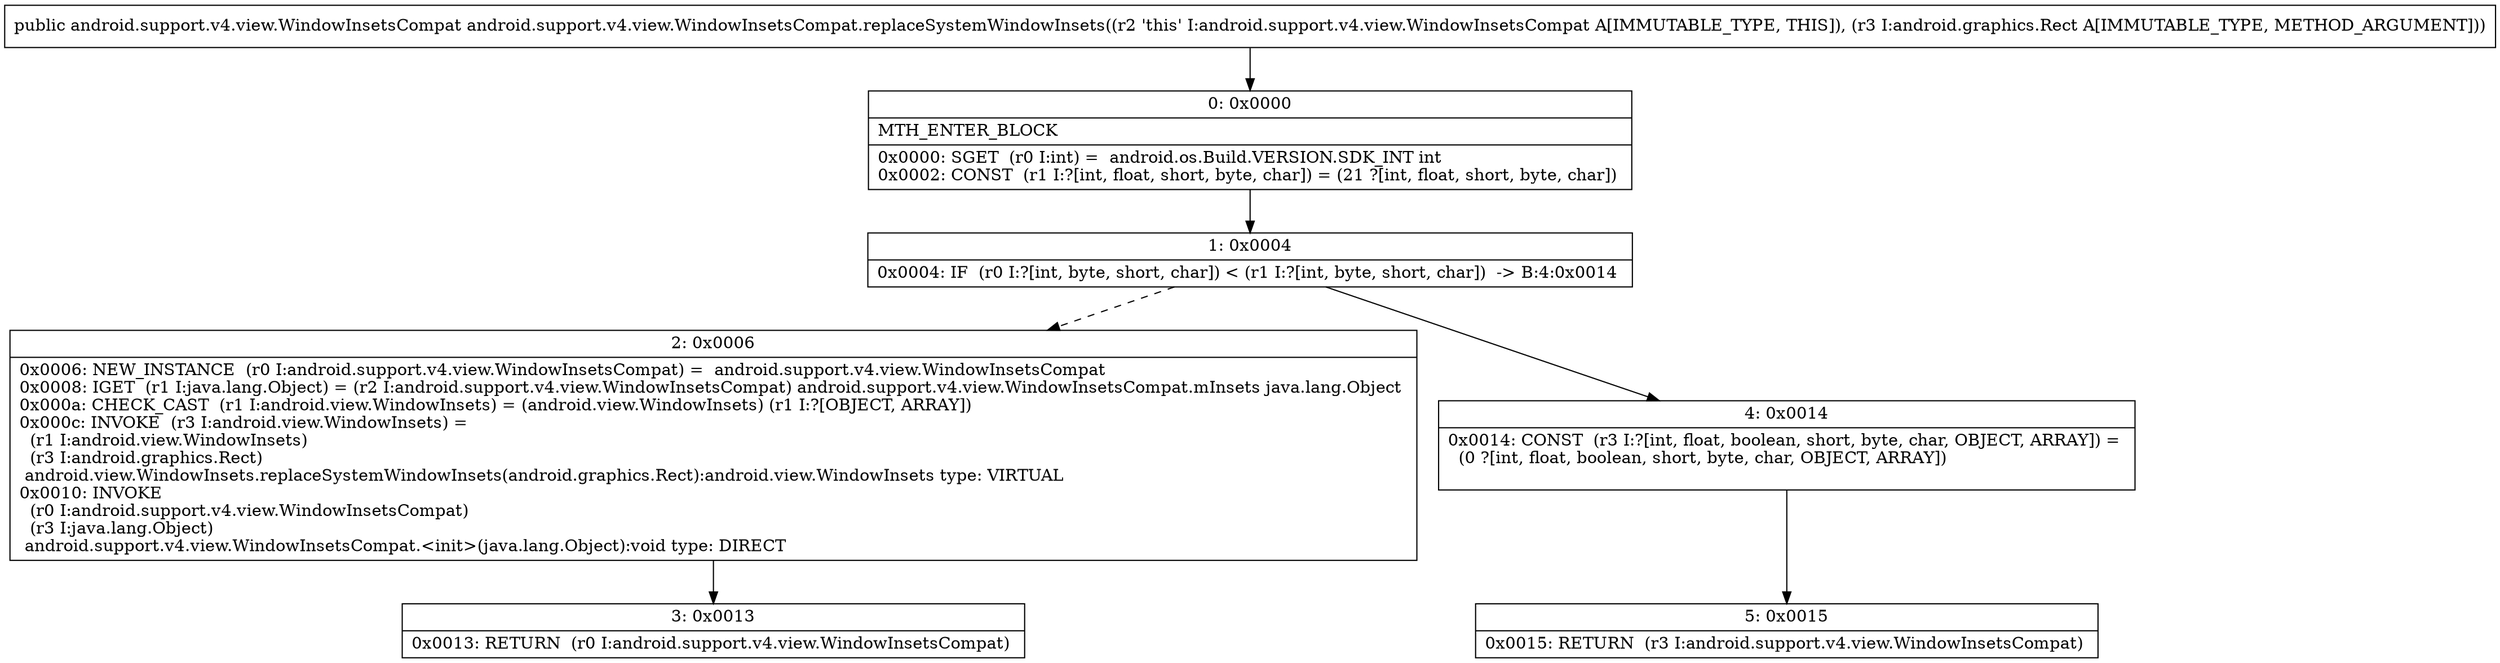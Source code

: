 digraph "CFG forandroid.support.v4.view.WindowInsetsCompat.replaceSystemWindowInsets(Landroid\/graphics\/Rect;)Landroid\/support\/v4\/view\/WindowInsetsCompat;" {
Node_0 [shape=record,label="{0\:\ 0x0000|MTH_ENTER_BLOCK\l|0x0000: SGET  (r0 I:int) =  android.os.Build.VERSION.SDK_INT int \l0x0002: CONST  (r1 I:?[int, float, short, byte, char]) = (21 ?[int, float, short, byte, char]) \l}"];
Node_1 [shape=record,label="{1\:\ 0x0004|0x0004: IF  (r0 I:?[int, byte, short, char]) \< (r1 I:?[int, byte, short, char])  \-\> B:4:0x0014 \l}"];
Node_2 [shape=record,label="{2\:\ 0x0006|0x0006: NEW_INSTANCE  (r0 I:android.support.v4.view.WindowInsetsCompat) =  android.support.v4.view.WindowInsetsCompat \l0x0008: IGET  (r1 I:java.lang.Object) = (r2 I:android.support.v4.view.WindowInsetsCompat) android.support.v4.view.WindowInsetsCompat.mInsets java.lang.Object \l0x000a: CHECK_CAST  (r1 I:android.view.WindowInsets) = (android.view.WindowInsets) (r1 I:?[OBJECT, ARRAY]) \l0x000c: INVOKE  (r3 I:android.view.WindowInsets) = \l  (r1 I:android.view.WindowInsets)\l  (r3 I:android.graphics.Rect)\l android.view.WindowInsets.replaceSystemWindowInsets(android.graphics.Rect):android.view.WindowInsets type: VIRTUAL \l0x0010: INVOKE  \l  (r0 I:android.support.v4.view.WindowInsetsCompat)\l  (r3 I:java.lang.Object)\l android.support.v4.view.WindowInsetsCompat.\<init\>(java.lang.Object):void type: DIRECT \l}"];
Node_3 [shape=record,label="{3\:\ 0x0013|0x0013: RETURN  (r0 I:android.support.v4.view.WindowInsetsCompat) \l}"];
Node_4 [shape=record,label="{4\:\ 0x0014|0x0014: CONST  (r3 I:?[int, float, boolean, short, byte, char, OBJECT, ARRAY]) = \l  (0 ?[int, float, boolean, short, byte, char, OBJECT, ARRAY])\l \l}"];
Node_5 [shape=record,label="{5\:\ 0x0015|0x0015: RETURN  (r3 I:android.support.v4.view.WindowInsetsCompat) \l}"];
MethodNode[shape=record,label="{public android.support.v4.view.WindowInsetsCompat android.support.v4.view.WindowInsetsCompat.replaceSystemWindowInsets((r2 'this' I:android.support.v4.view.WindowInsetsCompat A[IMMUTABLE_TYPE, THIS]), (r3 I:android.graphics.Rect A[IMMUTABLE_TYPE, METHOD_ARGUMENT])) }"];
MethodNode -> Node_0;
Node_0 -> Node_1;
Node_1 -> Node_2[style=dashed];
Node_1 -> Node_4;
Node_2 -> Node_3;
Node_4 -> Node_5;
}

